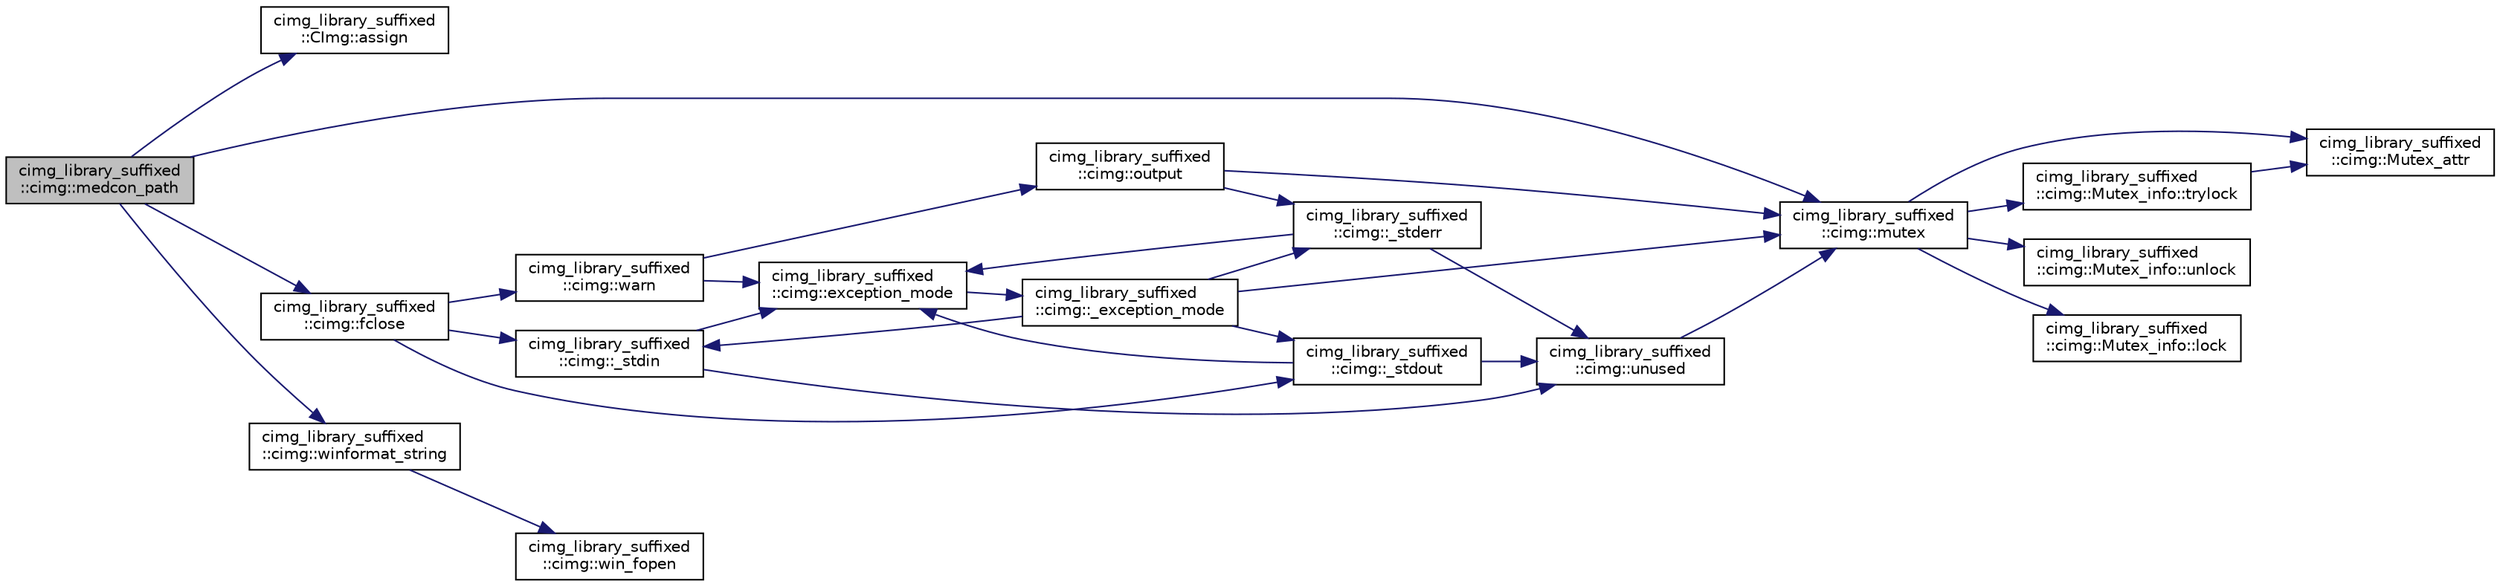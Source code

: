 digraph "cimg_library_suffixed::cimg::medcon_path"
{
 // INTERACTIVE_SVG=YES
  edge [fontname="Helvetica",fontsize="10",labelfontname="Helvetica",labelfontsize="10"];
  node [fontname="Helvetica",fontsize="10",shape=record];
  rankdir="LR";
  Node2328 [label="cimg_library_suffixed\l::cimg::medcon_path",height=0.2,width=0.4,color="black", fillcolor="grey75", style="filled", fontcolor="black"];
  Node2328 -> Node2329 [color="midnightblue",fontsize="10",style="solid",fontname="Helvetica"];
  Node2329 [label="cimg_library_suffixed\l::CImg::assign",height=0.2,width=0.4,color="black", fillcolor="white", style="filled",URL="$structcimg__library__suffixed_1_1_c_img.html#a82cf529dfcb37cbd01ad7f9bd76795d7",tooltip="Construct empty image . "];
  Node2328 -> Node2330 [color="midnightblue",fontsize="10",style="solid",fontname="Helvetica"];
  Node2330 [label="cimg_library_suffixed\l::cimg::fclose",height=0.2,width=0.4,color="black", fillcolor="white", style="filled",URL="$namespacecimg__library__suffixed_1_1cimg.html#ac436b94e6ffef5fd420bb3d7c05fd416",tooltip="Close a file. "];
  Node2330 -> Node2331 [color="midnightblue",fontsize="10",style="solid",fontname="Helvetica"];
  Node2331 [label="cimg_library_suffixed\l::cimg::_stdin",height=0.2,width=0.4,color="black", fillcolor="white", style="filled",URL="$namespacecimg__library__suffixed_1_1cimg.html#a01a3b743897290604513ea6d847c9886"];
  Node2331 -> Node2332 [color="midnightblue",fontsize="10",style="solid",fontname="Helvetica"];
  Node2332 [label="cimg_library_suffixed\l::cimg::exception_mode",height=0.2,width=0.4,color="black", fillcolor="white", style="filled",URL="$namespacecimg__library__suffixed_1_1cimg.html#aeafab144366eddd11360f32f468fa4af",tooltip="Set current  exception mode. "];
  Node2332 -> Node2333 [color="midnightblue",fontsize="10",style="solid",fontname="Helvetica"];
  Node2333 [label="cimg_library_suffixed\l::cimg::_exception_mode",height=0.2,width=0.4,color="black", fillcolor="white", style="filled",URL="$namespacecimg__library__suffixed_1_1cimg.html#a6c578f866de2be9be7e385d693c758c8"];
  Node2333 -> Node2334 [color="midnightblue",fontsize="10",style="solid",fontname="Helvetica"];
  Node2334 [label="cimg_library_suffixed\l::cimg::_stderr",height=0.2,width=0.4,color="black", fillcolor="white", style="filled",URL="$namespacecimg__library__suffixed_1_1cimg.html#aab8db7528c32a8fd3a3dc471e662782e"];
  Node2334 -> Node2332 [color="midnightblue",fontsize="10",style="solid",fontname="Helvetica"];
  Node2334 -> Node2335 [color="midnightblue",fontsize="10",style="solid",fontname="Helvetica"];
  Node2335 [label="cimg_library_suffixed\l::cimg::unused",height=0.2,width=0.4,color="black", fillcolor="white", style="filled",URL="$namespacecimg__library__suffixed_1_1cimg.html#a79aef0cbcf66ceb71c2b74cb66b4deb2",tooltip="Avoid warning messages due to unused parameters. Do nothing actually. "];
  Node2335 -> Node2336 [color="midnightblue",fontsize="10",style="solid",fontname="Helvetica"];
  Node2336 [label="cimg_library_suffixed\l::cimg::mutex",height=0.2,width=0.4,color="black", fillcolor="white", style="filled",URL="$namespacecimg__library__suffixed_1_1cimg.html#a9e739e4b4ac058abfba069466617b914"];
  Node2336 -> Node2337 [color="midnightblue",fontsize="10",style="solid",fontname="Helvetica"];
  Node2337 [label="cimg_library_suffixed\l::cimg::Mutex_attr",height=0.2,width=0.4,color="black", fillcolor="white", style="filled",URL="$namespacecimg__library__suffixed_1_1cimg.html#aa0e1bc96ae6e235dc5b67b8b0a466166"];
  Node2336 -> Node2338 [color="midnightblue",fontsize="10",style="solid",fontname="Helvetica"];
  Node2338 [label="cimg_library_suffixed\l::cimg::Mutex_info::unlock",height=0.2,width=0.4,color="black", fillcolor="white", style="filled",URL="$structcimg__library__suffixed_1_1cimg_1_1_mutex__info.html#afac3fa5f107ad4795fb867050f616555"];
  Node2336 -> Node2339 [color="midnightblue",fontsize="10",style="solid",fontname="Helvetica"];
  Node2339 [label="cimg_library_suffixed\l::cimg::Mutex_info::lock",height=0.2,width=0.4,color="black", fillcolor="white", style="filled",URL="$structcimg__library__suffixed_1_1cimg_1_1_mutex__info.html#a6cc8e26847a1aa649febed03d70182e7"];
  Node2336 -> Node2340 [color="midnightblue",fontsize="10",style="solid",fontname="Helvetica"];
  Node2340 [label="cimg_library_suffixed\l::cimg::Mutex_info::trylock",height=0.2,width=0.4,color="black", fillcolor="white", style="filled",URL="$structcimg__library__suffixed_1_1cimg_1_1_mutex__info.html#a9bf4ed1e1dfe6f28fa6250cd04f3c900"];
  Node2340 -> Node2337 [color="midnightblue",fontsize="10",style="solid",fontname="Helvetica"];
  Node2333 -> Node2331 [color="midnightblue",fontsize="10",style="solid",fontname="Helvetica"];
  Node2333 -> Node2341 [color="midnightblue",fontsize="10",style="solid",fontname="Helvetica"];
  Node2341 [label="cimg_library_suffixed\l::cimg::_stdout",height=0.2,width=0.4,color="black", fillcolor="white", style="filled",URL="$namespacecimg__library__suffixed_1_1cimg.html#a493220746e5df3466568bd7862825008"];
  Node2341 -> Node2332 [color="midnightblue",fontsize="10",style="solid",fontname="Helvetica"];
  Node2341 -> Node2335 [color="midnightblue",fontsize="10",style="solid",fontname="Helvetica"];
  Node2333 -> Node2336 [color="midnightblue",fontsize="10",style="solid",fontname="Helvetica"];
  Node2331 -> Node2335 [color="midnightblue",fontsize="10",style="solid",fontname="Helvetica"];
  Node2330 -> Node2341 [color="midnightblue",fontsize="10",style="solid",fontname="Helvetica"];
  Node2330 -> Node2342 [color="midnightblue",fontsize="10",style="solid",fontname="Helvetica"];
  Node2342 [label="cimg_library_suffixed\l::cimg::warn",height=0.2,width=0.4,color="black", fillcolor="white", style="filled",URL="$namespacecimg__library__suffixed_1_1cimg.html#acfd3624d72ed7f79c82ec45646c685e7",tooltip="Display a warning message on the default output stream. "];
  Node2342 -> Node2332 [color="midnightblue",fontsize="10",style="solid",fontname="Helvetica"];
  Node2342 -> Node2343 [color="midnightblue",fontsize="10",style="solid",fontname="Helvetica"];
  Node2343 [label="cimg_library_suffixed\l::cimg::output",height=0.2,width=0.4,color="black", fillcolor="white", style="filled",URL="$namespacecimg__library__suffixed_1_1cimg.html#ada686776cc71803df391eea79cd1b3e5",tooltip="Get/set default output stream for the  library messages. "];
  Node2343 -> Node2336 [color="midnightblue",fontsize="10",style="solid",fontname="Helvetica"];
  Node2343 -> Node2334 [color="midnightblue",fontsize="10",style="solid",fontname="Helvetica"];
  Node2328 -> Node2336 [color="midnightblue",fontsize="10",style="solid",fontname="Helvetica"];
  Node2328 -> Node2344 [color="midnightblue",fontsize="10",style="solid",fontname="Helvetica"];
  Node2344 [label="cimg_library_suffixed\l::cimg::winformat_string",height=0.2,width=0.4,color="black", fillcolor="white", style="filled",URL="$namespacecimg__library__suffixed_1_1cimg.html#a1b401761f9f3c1d01de8ec6ef6bec731"];
  Node2344 -> Node2345 [color="midnightblue",fontsize="10",style="solid",fontname="Helvetica"];
  Node2345 [label="cimg_library_suffixed\l::cimg::win_fopen",height=0.2,width=0.4,color="black", fillcolor="white", style="filled",URL="$namespacecimg__library__suffixed_1_1cimg.html#a9d486931d7eb759c7268b09a62cd3d28"];
}
